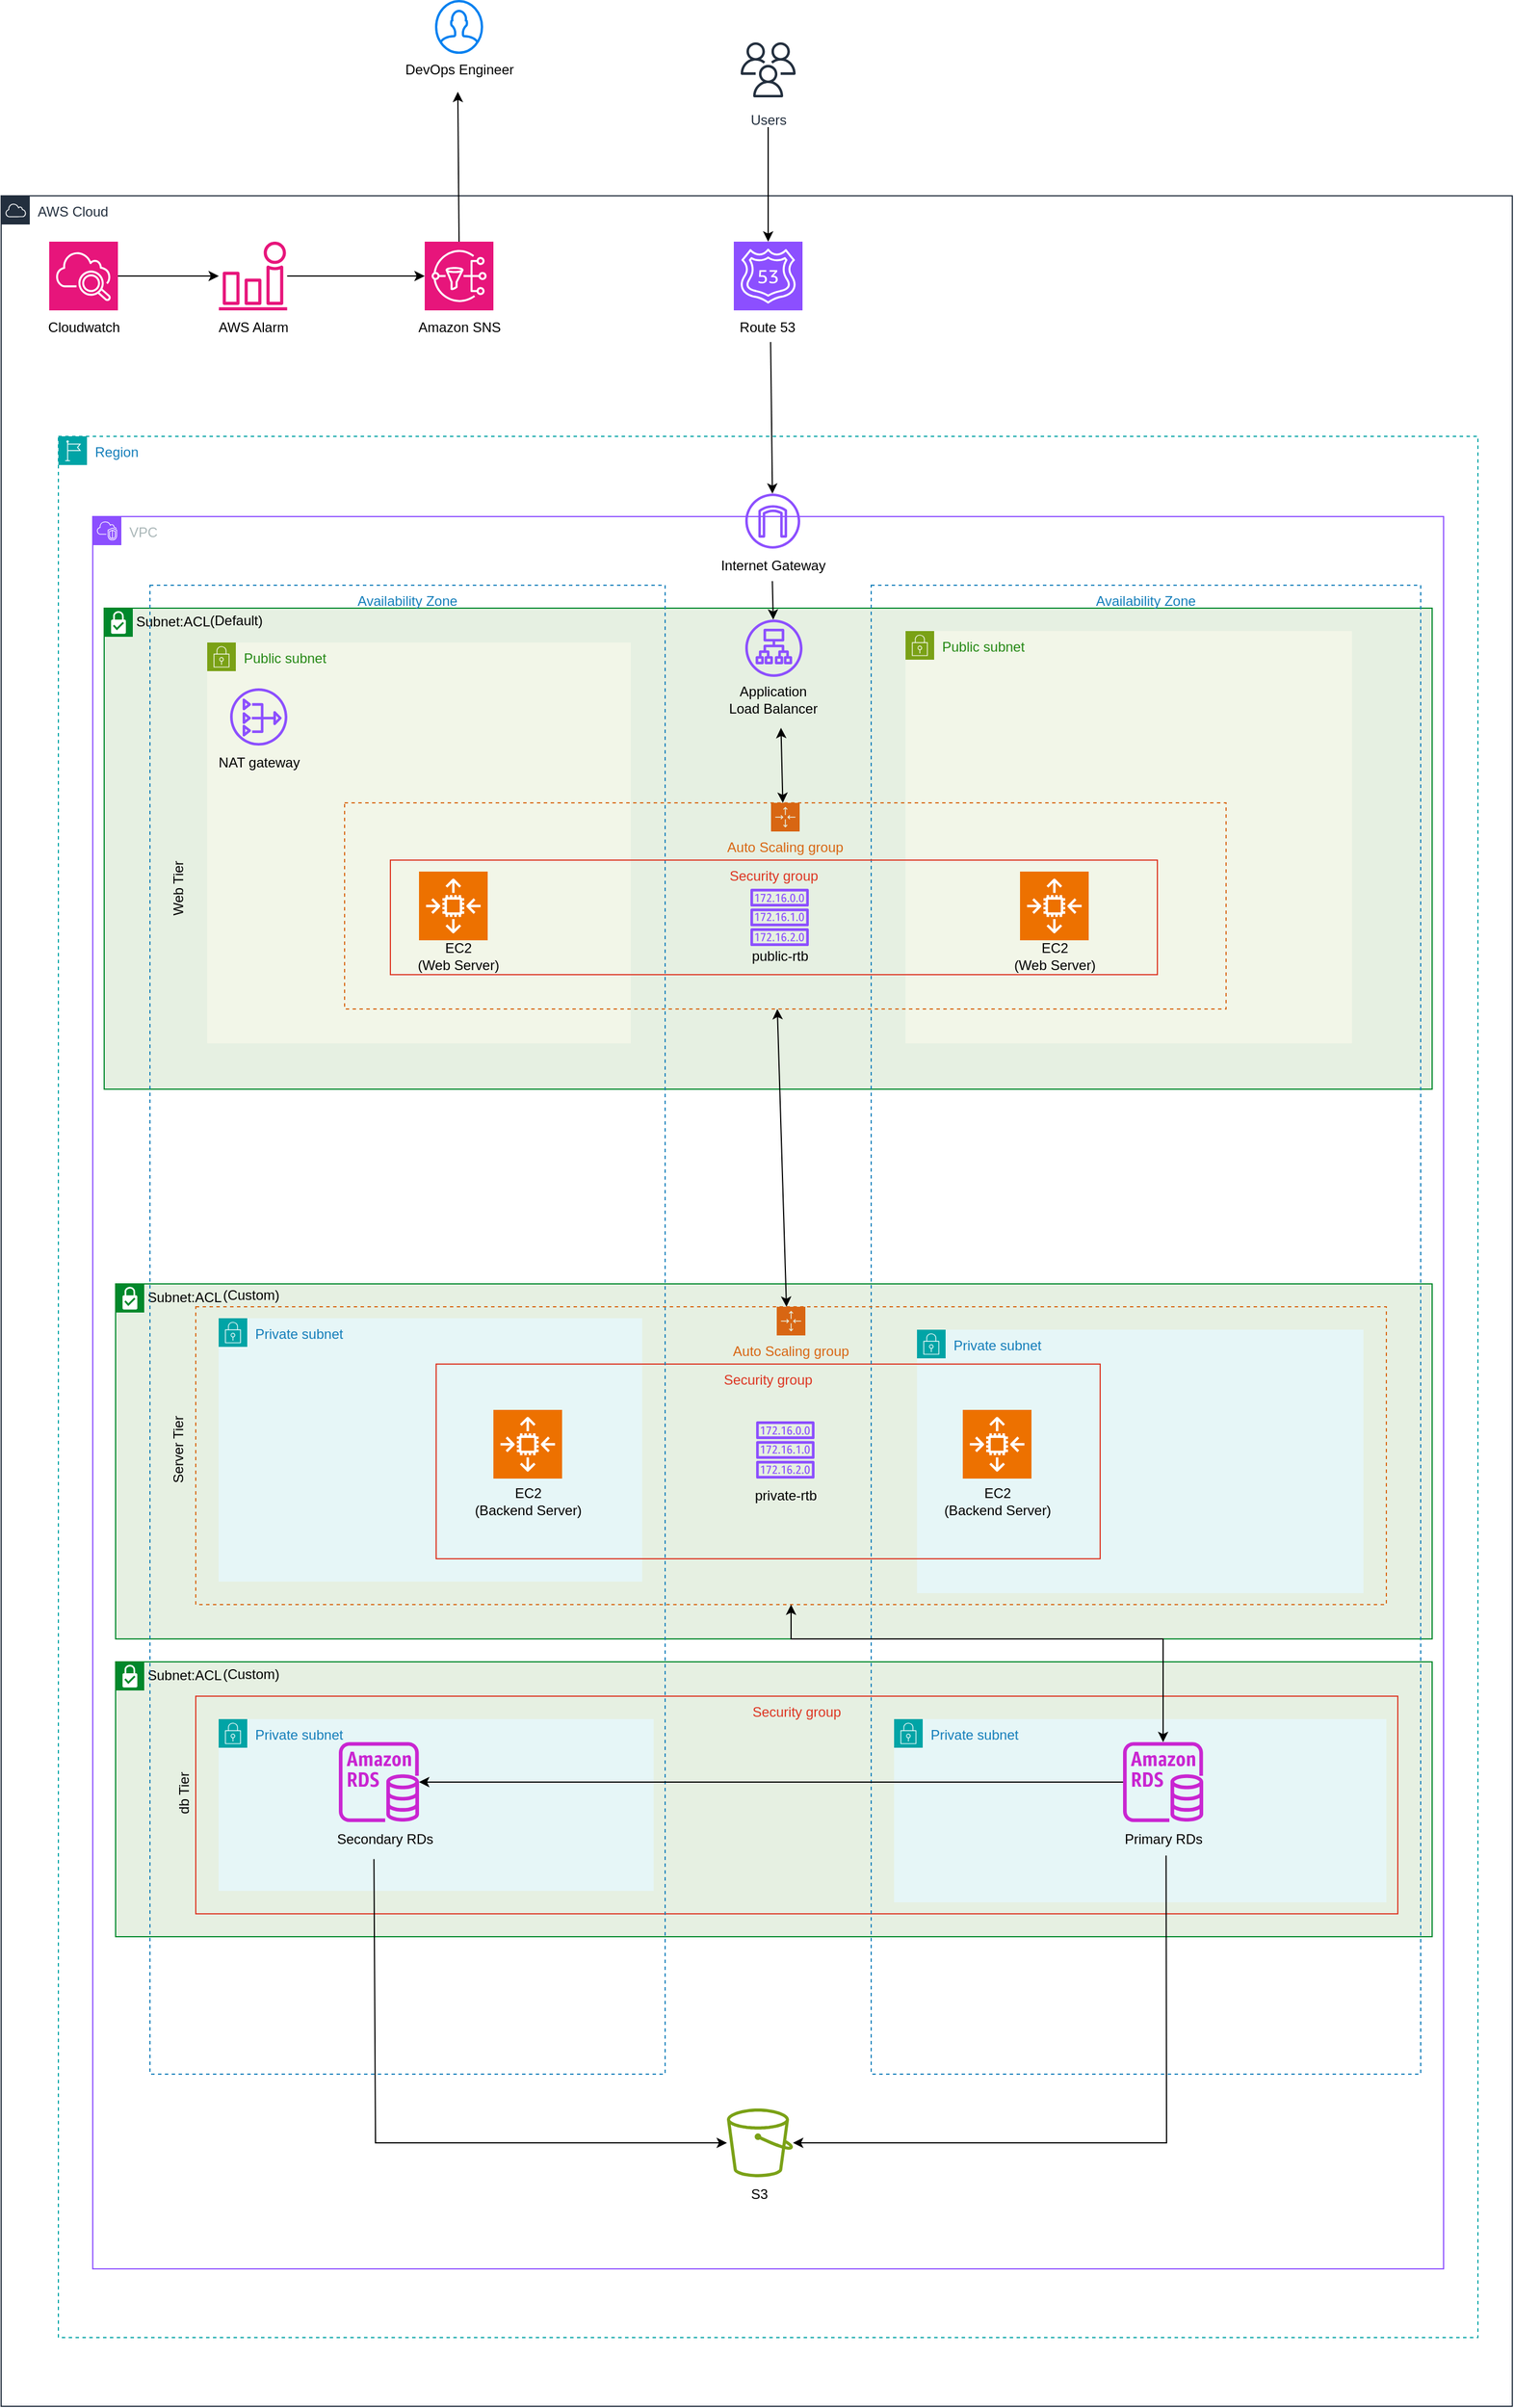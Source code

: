 <mxfile version="24.7.17">
  <diagram name="Page-1" id="mVVzXniBTKV5QnPk6kZt">
    <mxGraphModel dx="2803" dy="2216" grid="1" gridSize="10" guides="1" tooltips="1" connect="1" arrows="1" fold="1" page="1" pageScale="1" pageWidth="827" pageHeight="1169" math="0" shadow="0">
      <root>
        <mxCell id="0" />
        <mxCell id="1" parent="0" />
        <mxCell id="u4BTXWp-doP34MKYQdEU-11" value="Subnet:ACL" style="shape=mxgraph.ibm.box;prType=subnet;fontStyle=0;verticalAlign=top;align=left;spacingLeft=32;spacingTop=4;fillColor=#E6F0E2;rounded=0;whiteSpace=wrap;html=1;strokeColor=#00882B;strokeWidth=1;dashed=0;container=1;spacing=-4;collapsible=0;expand=0;recursiveResize=0;" vertex="1" parent="1">
          <mxGeometry x="70" y="1200" width="1150" height="240" as="geometry" />
        </mxCell>
        <mxCell id="u4BTXWp-doP34MKYQdEU-9" value="Subnet:ACL" style="shape=mxgraph.ibm.box;prType=subnet;fontStyle=0;verticalAlign=top;align=left;spacingLeft=32;spacingTop=4;fillColor=#E6F0E2;rounded=0;whiteSpace=wrap;html=1;strokeColor=#00882B;strokeWidth=1;dashed=0;container=1;spacing=-4;collapsible=0;expand=0;recursiveResize=0;" vertex="1" parent="1">
          <mxGeometry x="70" y="870" width="1150" height="310" as="geometry" />
        </mxCell>
        <mxCell id="u4BTXWp-doP34MKYQdEU-7" value="Subnet:ACL" style="shape=mxgraph.ibm.box;prType=subnet;fontStyle=0;verticalAlign=top;align=left;spacingLeft=32;spacingTop=4;fillColor=#E6F0E2;rounded=0;whiteSpace=wrap;html=1;strokeColor=#00882B;strokeWidth=1;dashed=0;container=1;spacing=-4;collapsible=0;expand=0;recursiveResize=0;" vertex="1" parent="1">
          <mxGeometry x="60" y="280" width="1160" height="420" as="geometry" />
        </mxCell>
        <mxCell id="qg8MmeF7wyBkdZ5XozIb-90" value="Private subnet" style="points=[[0,0],[0.25,0],[0.5,0],[0.75,0],[1,0],[1,0.25],[1,0.5],[1,0.75],[1,1],[0.75,1],[0.5,1],[0.25,1],[0,1],[0,0.75],[0,0.5],[0,0.25]];outlineConnect=0;gradientColor=none;html=1;whiteSpace=wrap;fontSize=12;fontStyle=0;container=1;pointerEvents=0;collapsible=0;recursiveResize=0;shape=mxgraph.aws4.group;grIcon=mxgraph.aws4.group_security_group;grStroke=0;strokeColor=#00A4A6;fillColor=#E6F6F7;verticalAlign=top;align=left;spacingLeft=30;fontColor=#147EBA;dashed=0;" parent="1" vertex="1">
          <mxGeometry x="750" y="1250" width="430" height="160" as="geometry" />
        </mxCell>
        <mxCell id="qg8MmeF7wyBkdZ5XozIb-89" value="Private subnet" style="points=[[0,0],[0.25,0],[0.5,0],[0.75,0],[1,0],[1,0.25],[1,0.5],[1,0.75],[1,1],[0.75,1],[0.5,1],[0.25,1],[0,1],[0,0.75],[0,0.5],[0,0.25]];outlineConnect=0;gradientColor=none;html=1;whiteSpace=wrap;fontSize=12;fontStyle=0;container=1;pointerEvents=0;collapsible=0;recursiveResize=0;shape=mxgraph.aws4.group;grIcon=mxgraph.aws4.group_security_group;grStroke=0;strokeColor=#00A4A6;fillColor=#E6F6F7;verticalAlign=top;align=left;spacingLeft=30;fontColor=#147EBA;dashed=0;" parent="1" vertex="1">
          <mxGeometry x="160" y="1250" width="380" height="150" as="geometry" />
        </mxCell>
        <mxCell id="qg8MmeF7wyBkdZ5XozIb-76" value="Security group" style="fillColor=none;strokeColor=#DD3522;verticalAlign=top;fontStyle=0;fontColor=#DD3522;whiteSpace=wrap;html=1;" parent="1" vertex="1">
          <mxGeometry x="140" y="1230" width="1050" height="190" as="geometry" />
        </mxCell>
        <mxCell id="qg8MmeF7wyBkdZ5XozIb-82" value="Private subnet" style="points=[[0,0],[0.25,0],[0.5,0],[0.75,0],[1,0],[1,0.25],[1,0.5],[1,0.75],[1,1],[0.75,1],[0.5,1],[0.25,1],[0,1],[0,0.75],[0,0.5],[0,0.25]];outlineConnect=0;gradientColor=none;html=1;whiteSpace=wrap;fontSize=12;fontStyle=0;container=1;pointerEvents=0;collapsible=0;recursiveResize=0;shape=mxgraph.aws4.group;grIcon=mxgraph.aws4.group_security_group;grStroke=0;strokeColor=#00A4A6;fillColor=#E6F6F7;verticalAlign=top;align=left;spacingLeft=30;fontColor=#147EBA;dashed=0;" parent="1" vertex="1">
          <mxGeometry x="770" y="910" width="390" height="230" as="geometry" />
        </mxCell>
        <mxCell id="qg8MmeF7wyBkdZ5XozIb-81" value="Private subnet" style="points=[[0,0],[0.25,0],[0.5,0],[0.75,0],[1,0],[1,0.25],[1,0.5],[1,0.75],[1,1],[0.75,1],[0.5,1],[0.25,1],[0,1],[0,0.75],[0,0.5],[0,0.25]];outlineConnect=0;gradientColor=none;html=1;whiteSpace=wrap;fontSize=12;fontStyle=0;container=1;pointerEvents=0;collapsible=0;recursiveResize=0;shape=mxgraph.aws4.group;grIcon=mxgraph.aws4.group_security_group;grStroke=0;strokeColor=#00A4A6;fillColor=#E6F6F7;verticalAlign=top;align=left;spacingLeft=30;fontColor=#147EBA;dashed=0;" parent="1" vertex="1">
          <mxGeometry x="160" y="900" width="370" height="230" as="geometry" />
        </mxCell>
        <mxCell id="qg8MmeF7wyBkdZ5XozIb-55" value="Security group" style="fillColor=none;strokeColor=#DD3522;verticalAlign=top;fontStyle=0;fontColor=#DD3522;whiteSpace=wrap;html=1;" parent="1" vertex="1">
          <mxGeometry x="350" y="940" width="580" height="170" as="geometry" />
        </mxCell>
        <mxCell id="qg8MmeF7wyBkdZ5XozIb-49" value="Public subnet" style="points=[[0,0],[0.25,0],[0.5,0],[0.75,0],[1,0],[1,0.25],[1,0.5],[1,0.75],[1,1],[0.75,1],[0.5,1],[0.25,1],[0,1],[0,0.75],[0,0.5],[0,0.25]];outlineConnect=0;gradientColor=none;html=1;whiteSpace=wrap;fontSize=12;fontStyle=0;container=1;pointerEvents=0;collapsible=0;recursiveResize=0;shape=mxgraph.aws4.group;grIcon=mxgraph.aws4.group_security_group;grStroke=0;strokeColor=#7AA116;fillColor=#F2F6E8;verticalAlign=top;align=left;spacingLeft=30;fontColor=#248814;dashed=0;" parent="1" vertex="1">
          <mxGeometry x="760" y="300" width="390" height="360" as="geometry" />
        </mxCell>
        <mxCell id="qg8MmeF7wyBkdZ5XozIb-48" value="Public subnet" style="points=[[0,0],[0.25,0],[0.5,0],[0.75,0],[1,0],[1,0.25],[1,0.5],[1,0.75],[1,1],[0.75,1],[0.5,1],[0.25,1],[0,1],[0,0.75],[0,0.5],[0,0.25]];outlineConnect=0;gradientColor=none;html=1;whiteSpace=wrap;fontSize=12;fontStyle=0;container=1;pointerEvents=0;collapsible=0;recursiveResize=0;shape=mxgraph.aws4.group;grIcon=mxgraph.aws4.group_security_group;grStroke=0;strokeColor=#7AA116;fillColor=#F2F6E8;verticalAlign=top;align=left;spacingLeft=30;fontColor=#248814;dashed=0;" parent="1" vertex="1">
          <mxGeometry x="150" y="310" width="370" height="350" as="geometry" />
        </mxCell>
        <mxCell id="qg8MmeF7wyBkdZ5XozIb-1" value="Region" style="points=[[0,0],[0.25,0],[0.5,0],[0.75,0],[1,0],[1,0.25],[1,0.5],[1,0.75],[1,1],[0.75,1],[0.5,1],[0.25,1],[0,1],[0,0.75],[0,0.5],[0,0.25]];outlineConnect=0;gradientColor=none;html=1;whiteSpace=wrap;fontSize=12;fontStyle=0;container=1;pointerEvents=0;collapsible=0;recursiveResize=0;shape=mxgraph.aws4.group;grIcon=mxgraph.aws4.group_region;strokeColor=#00A4A6;fillColor=none;verticalAlign=top;align=left;spacingLeft=30;fontColor=#147EBA;dashed=1;" parent="1" vertex="1">
          <mxGeometry x="20" y="130" width="1240" height="1660" as="geometry" />
        </mxCell>
        <mxCell id="qg8MmeF7wyBkdZ5XozIb-6" value="Users" style="sketch=0;outlineConnect=0;fontColor=#232F3E;gradientColor=none;strokeColor=#232F3E;fillColor=#ffffff;dashed=0;verticalLabelPosition=bottom;verticalAlign=top;align=center;html=1;fontSize=12;fontStyle=0;aspect=fixed;shape=mxgraph.aws4.resourceIcon;resIcon=mxgraph.aws4.users;" parent="1" vertex="1">
          <mxGeometry x="610" y="-220" width="60" height="60" as="geometry" />
        </mxCell>
        <mxCell id="qg8MmeF7wyBkdZ5XozIb-12" value="VPC" style="points=[[0,0],[0.25,0],[0.5,0],[0.75,0],[1,0],[1,0.25],[1,0.5],[1,0.75],[1,1],[0.75,1],[0.5,1],[0.25,1],[0,1],[0,0.75],[0,0.5],[0,0.25]];outlineConnect=0;gradientColor=none;html=1;whiteSpace=wrap;fontSize=12;fontStyle=0;container=1;pointerEvents=0;collapsible=0;recursiveResize=0;shape=mxgraph.aws4.group;grIcon=mxgraph.aws4.group_vpc2;strokeColor=#8C4FFF;fillColor=none;verticalAlign=top;align=left;spacingLeft=30;fontColor=#AAB7B8;dashed=0;" parent="1" vertex="1">
          <mxGeometry x="50" y="200" width="1180" height="1530" as="geometry" />
        </mxCell>
        <mxCell id="qg8MmeF7wyBkdZ5XozIb-3" value="Availability Zone" style="fillColor=none;strokeColor=#147EBA;dashed=1;verticalAlign=top;fontStyle=0;fontColor=#147EBA;whiteSpace=wrap;html=1;" parent="qg8MmeF7wyBkdZ5XozIb-12" vertex="1">
          <mxGeometry x="680" y="60" width="480" height="1300" as="geometry" />
        </mxCell>
        <object label="Availability Zone" id="qg8MmeF7wyBkdZ5XozIb-4">
          <mxCell style="fillColor=none;strokeColor=#147EBA;dashed=1;verticalAlign=top;fontStyle=0;fontColor=#147EBA;whiteSpace=wrap;html=1;" parent="qg8MmeF7wyBkdZ5XozIb-12" vertex="1">
            <mxGeometry x="50" y="60" width="450" height="1300" as="geometry" />
          </mxCell>
        </object>
        <mxCell id="qg8MmeF7wyBkdZ5XozIb-36" value="" style="sketch=0;points=[[0,0,0],[0.25,0,0],[0.5,0,0],[0.75,0,0],[1,0,0],[0,1,0],[0.25,1,0],[0.5,1,0],[0.75,1,0],[1,1,0],[0,0.25,0],[0,0.5,0],[0,0.75,0],[1,0.25,0],[1,0.5,0],[1,0.75,0]];outlineConnect=0;fontColor=#232F3E;fillColor=#ED7100;strokeColor=#ffffff;dashed=0;verticalLabelPosition=bottom;verticalAlign=top;align=center;html=1;fontSize=12;fontStyle=0;aspect=fixed;shape=mxgraph.aws4.resourceIcon;resIcon=mxgraph.aws4.auto_scaling2;" parent="qg8MmeF7wyBkdZ5XozIb-12" vertex="1">
          <mxGeometry x="285" y="310" width="60" height="60" as="geometry" />
        </mxCell>
        <mxCell id="qg8MmeF7wyBkdZ5XozIb-56" value="" style="sketch=0;outlineConnect=0;fontColor=#232F3E;gradientColor=none;fillColor=#C925D1;strokeColor=none;dashed=0;verticalLabelPosition=bottom;verticalAlign=top;align=center;html=1;fontSize=12;fontStyle=0;aspect=fixed;pointerEvents=1;shape=mxgraph.aws4.rds_instance;" parent="qg8MmeF7wyBkdZ5XozIb-12" vertex="1">
          <mxGeometry x="215" y="1070" width="70" height="70" as="geometry" />
        </mxCell>
        <mxCell id="qg8MmeF7wyBkdZ5XozIb-58" value="" style="sketch=0;outlineConnect=0;fontColor=#232F3E;gradientColor=none;fillColor=#8C4FFF;strokeColor=none;dashed=0;verticalLabelPosition=bottom;verticalAlign=top;align=center;html=1;fontSize=12;fontStyle=0;aspect=fixed;pointerEvents=1;shape=mxgraph.aws4.nat_gateway;" parent="qg8MmeF7wyBkdZ5XozIb-12" vertex="1">
          <mxGeometry x="120" y="150" width="50" height="50" as="geometry" />
        </mxCell>
        <mxCell id="qg8MmeF7wyBkdZ5XozIb-52" value="EC2&lt;div&gt;(Backend Server)&lt;/div&gt;" style="text;html=1;align=center;verticalAlign=middle;resizable=0;points=[];autosize=1;strokeColor=none;fillColor=none;" parent="qg8MmeF7wyBkdZ5XozIb-12" vertex="1">
          <mxGeometry x="320" y="840" width="120" height="40" as="geometry" />
        </mxCell>
        <mxCell id="qg8MmeF7wyBkdZ5XozIb-51" value="EC2&lt;div&gt;(Backend Server)&lt;/div&gt;" style="text;html=1;align=center;verticalAlign=middle;resizable=0;points=[];autosize=1;strokeColor=none;fillColor=none;" parent="qg8MmeF7wyBkdZ5XozIb-12" vertex="1">
          <mxGeometry x="730" y="840" width="120" height="40" as="geometry" />
        </mxCell>
        <mxCell id="qg8MmeF7wyBkdZ5XozIb-77" value="db Tier" style="text;html=1;align=center;verticalAlign=middle;resizable=0;points=[];autosize=1;strokeColor=none;fillColor=none;rotation=-90;" parent="qg8MmeF7wyBkdZ5XozIb-12" vertex="1">
          <mxGeometry x="50" y="1100" width="60" height="30" as="geometry" />
        </mxCell>
        <mxCell id="qg8MmeF7wyBkdZ5XozIb-37" value="" style="sketch=0;points=[[0,0,0],[0.25,0,0],[0.5,0,0],[0.75,0,0],[1,0,0],[0,1,0],[0.25,1,0],[0.5,1,0],[0.75,1,0],[1,1,0],[0,0.25,0],[0,0.5,0],[0,0.75,0],[1,0.25,0],[1,0.5,0],[1,0.75,0]];outlineConnect=0;fontColor=#232F3E;fillColor=#ED7100;strokeColor=#ffffff;dashed=0;verticalLabelPosition=bottom;verticalAlign=top;align=center;html=1;fontSize=12;fontStyle=0;aspect=fixed;shape=mxgraph.aws4.resourceIcon;resIcon=mxgraph.aws4.auto_scaling2;" parent="qg8MmeF7wyBkdZ5XozIb-12" vertex="1">
          <mxGeometry x="810" y="310" width="60" height="60" as="geometry" />
        </mxCell>
        <mxCell id="qg8MmeF7wyBkdZ5XozIb-50" value="" style="sketch=0;points=[[0,0,0],[0.25,0,0],[0.5,0,0],[0.75,0,0],[1,0,0],[0,1,0],[0.25,1,0],[0.5,1,0],[0.75,1,0],[1,1,0],[0,0.25,0],[0,0.5,0],[0,0.75,0],[1,0.25,0],[1,0.5,0],[1,0.75,0]];outlineConnect=0;fontColor=#232F3E;fillColor=#ED7100;strokeColor=#ffffff;dashed=0;verticalLabelPosition=bottom;verticalAlign=top;align=center;html=1;fontSize=12;fontStyle=0;aspect=fixed;shape=mxgraph.aws4.resourceIcon;resIcon=mxgraph.aws4.auto_scaling2;" parent="qg8MmeF7wyBkdZ5XozIb-12" vertex="1">
          <mxGeometry x="760" y="780" width="60" height="60" as="geometry" />
        </mxCell>
        <mxCell id="u4BTXWp-doP34MKYQdEU-8" value="(Default)" style="text;html=1;align=center;verticalAlign=middle;resizable=0;points=[];autosize=1;strokeColor=none;fillColor=none;" vertex="1" parent="qg8MmeF7wyBkdZ5XozIb-12">
          <mxGeometry x="90" y="76" width="70" height="30" as="geometry" />
        </mxCell>
        <mxCell id="u4BTXWp-doP34MKYQdEU-12" value="(Custom)" style="text;html=1;align=center;verticalAlign=middle;resizable=0;points=[];autosize=1;strokeColor=none;fillColor=none;" vertex="1" parent="qg8MmeF7wyBkdZ5XozIb-12">
          <mxGeometry x="103" y="996" width="70" height="30" as="geometry" />
        </mxCell>
        <mxCell id="qg8MmeF7wyBkdZ5XozIb-28" value="AWS Cloud" style="points=[[0,0],[0.25,0],[0.5,0],[0.75,0],[1,0],[1,0.25],[1,0.5],[1,0.75],[1,1],[0.75,1],[0.5,1],[0.25,1],[0,1],[0,0.75],[0,0.5],[0,0.25]];outlineConnect=0;gradientColor=none;html=1;whiteSpace=wrap;fontSize=12;fontStyle=0;container=1;pointerEvents=0;collapsible=0;recursiveResize=0;shape=mxgraph.aws4.group;grIcon=mxgraph.aws4.group_aws_cloud;strokeColor=#232F3E;fillColor=none;verticalAlign=top;align=left;spacingLeft=30;fontColor=#232F3E;dashed=0;" parent="1" vertex="1">
          <mxGeometry x="-30" y="-80" width="1320" height="1930" as="geometry" />
        </mxCell>
        <mxCell id="qg8MmeF7wyBkdZ5XozIb-29" value="" style="sketch=0;points=[[0,0,0],[0.25,0,0],[0.5,0,0],[0.75,0,0],[1,0,0],[0,1,0],[0.25,1,0],[0.5,1,0],[0.75,1,0],[1,1,0],[0,0.25,0],[0,0.5,0],[0,0.75,0],[1,0.25,0],[1,0.5,0],[1,0.75,0]];outlineConnect=0;fontColor=#232F3E;fillColor=#8C4FFF;strokeColor=#ffffff;dashed=0;verticalLabelPosition=bottom;verticalAlign=top;align=center;html=1;fontSize=12;fontStyle=0;aspect=fixed;shape=mxgraph.aws4.resourceIcon;resIcon=mxgraph.aws4.route_53;" parent="qg8MmeF7wyBkdZ5XozIb-28" vertex="1">
          <mxGeometry x="640" y="40" width="60" height="60" as="geometry" />
        </mxCell>
        <mxCell id="qg8MmeF7wyBkdZ5XozIb-23" value="" style="sketch=0;outlineConnect=0;fontColor=#232F3E;gradientColor=none;fillColor=#8C4FFF;strokeColor=none;dashed=0;verticalLabelPosition=bottom;verticalAlign=top;align=center;html=1;fontSize=12;fontStyle=0;aspect=fixed;pointerEvents=1;shape=mxgraph.aws4.internet_gateway;" parent="qg8MmeF7wyBkdZ5XozIb-28" vertex="1">
          <mxGeometry x="650" y="260" width="48" height="48" as="geometry" />
        </mxCell>
        <mxCell id="qg8MmeF7wyBkdZ5XozIb-31" value="" style="endArrow=classic;html=1;rounded=0;exitX=0.545;exitY=0.921;exitDx=0;exitDy=0;exitPerimeter=0;" parent="qg8MmeF7wyBkdZ5XozIb-28" source="qg8MmeF7wyBkdZ5XozIb-32" target="qg8MmeF7wyBkdZ5XozIb-23" edge="1">
          <mxGeometry width="50" height="50" relative="1" as="geometry">
            <mxPoint x="600" y="130" as="sourcePoint" />
            <mxPoint x="570" y="410" as="targetPoint" />
          </mxGeometry>
        </mxCell>
        <mxCell id="qg8MmeF7wyBkdZ5XozIb-32" value="Route 53" style="text;html=1;align=center;verticalAlign=middle;resizable=0;points=[];autosize=1;strokeColor=none;fillColor=none;" parent="qg8MmeF7wyBkdZ5XozIb-28" vertex="1">
          <mxGeometry x="634" y="100" width="70" height="30" as="geometry" />
        </mxCell>
        <mxCell id="qg8MmeF7wyBkdZ5XozIb-33" value="Internet Gateway" style="text;html=1;align=center;verticalAlign=middle;resizable=0;points=[];autosize=1;strokeColor=none;fillColor=none;" parent="qg8MmeF7wyBkdZ5XozIb-28" vertex="1">
          <mxGeometry x="619" y="308" width="110" height="30" as="geometry" />
        </mxCell>
        <mxCell id="qg8MmeF7wyBkdZ5XozIb-41" value="" style="sketch=0;outlineConnect=0;fontColor=#232F3E;gradientColor=none;fillColor=#8C4FFF;strokeColor=none;dashed=0;verticalLabelPosition=bottom;verticalAlign=top;align=center;html=1;fontSize=12;fontStyle=0;aspect=fixed;pointerEvents=1;shape=mxgraph.aws4.application_load_balancer;" parent="qg8MmeF7wyBkdZ5XozIb-28" vertex="1">
          <mxGeometry x="650" y="370" width="50" height="50" as="geometry" />
        </mxCell>
        <mxCell id="qg8MmeF7wyBkdZ5XozIb-42" value="Application&lt;div&gt;Load Balancer&lt;/div&gt;" style="text;html=1;align=center;verticalAlign=middle;resizable=0;points=[];autosize=1;strokeColor=none;fillColor=none;" parent="qg8MmeF7wyBkdZ5XozIb-28" vertex="1">
          <mxGeometry x="624" y="420" width="100" height="40" as="geometry" />
        </mxCell>
        <mxCell id="qg8MmeF7wyBkdZ5XozIb-43" value="" style="endArrow=classic;html=1;rounded=0;exitX=0.497;exitY=0.946;exitDx=0;exitDy=0;exitPerimeter=0;" parent="qg8MmeF7wyBkdZ5XozIb-28" source="qg8MmeF7wyBkdZ5XozIb-33" target="qg8MmeF7wyBkdZ5XozIb-41" edge="1">
          <mxGeometry width="50" height="50" relative="1" as="geometry">
            <mxPoint x="560" y="660" as="sourcePoint" />
            <mxPoint x="610" y="610" as="targetPoint" />
          </mxGeometry>
        </mxCell>
        <mxCell id="qg8MmeF7wyBkdZ5XozIb-47" value="Server Tier" style="text;html=1;align=center;verticalAlign=middle;resizable=0;points=[];autosize=1;strokeColor=none;fillColor=none;rotation=-90;" parent="qg8MmeF7wyBkdZ5XozIb-28" vertex="1">
          <mxGeometry x="115" y="1080" width="80" height="30" as="geometry" />
        </mxCell>
        <mxCell id="qg8MmeF7wyBkdZ5XozIb-39" value="Web Tier" style="text;html=1;align=center;verticalAlign=middle;resizable=0;points=[];autosize=1;strokeColor=none;fillColor=none;flipV=0;flipH=1;rotation=-90;" parent="qg8MmeF7wyBkdZ5XozIb-28" vertex="1">
          <mxGeometry x="120" y="590" width="70" height="30" as="geometry" />
        </mxCell>
        <mxCell id="qg8MmeF7wyBkdZ5XozIb-59" value="NAT gateway" style="text;html=1;align=center;verticalAlign=middle;resizable=0;points=[];autosize=1;strokeColor=none;fillColor=none;" parent="qg8MmeF7wyBkdZ5XozIb-28" vertex="1">
          <mxGeometry x="180" y="480" width="90" height="30" as="geometry" />
        </mxCell>
        <mxCell id="qg8MmeF7wyBkdZ5XozIb-60" value="" style="sketch=0;points=[[0,0,0],[0.25,0,0],[0.5,0,0],[0.75,0,0],[1,0,0],[0,1,0],[0.25,1,0],[0.5,1,0],[0.75,1,0],[1,1,0],[0,0.25,0],[0,0.5,0],[0,0.75,0],[1,0.25,0],[1,0.5,0],[1,0.75,0]];points=[[0,0,0],[0.25,0,0],[0.5,0,0],[0.75,0,0],[1,0,0],[0,1,0],[0.25,1,0],[0.5,1,0],[0.75,1,0],[1,1,0],[0,0.25,0],[0,0.5,0],[0,0.75,0],[1,0.25,0],[1,0.5,0],[1,0.75,0]];outlineConnect=0;fontColor=#232F3E;fillColor=#E7157B;strokeColor=#ffffff;dashed=0;verticalLabelPosition=bottom;verticalAlign=top;align=center;html=1;fontSize=12;fontStyle=0;aspect=fixed;shape=mxgraph.aws4.resourceIcon;resIcon=mxgraph.aws4.cloudwatch_2;" parent="qg8MmeF7wyBkdZ5XozIb-28" vertex="1">
          <mxGeometry x="42" y="40" width="60" height="60" as="geometry" />
        </mxCell>
        <mxCell id="qg8MmeF7wyBkdZ5XozIb-61" value="Cloudwatch" style="text;html=1;align=center;verticalAlign=middle;resizable=0;points=[];autosize=1;strokeColor=none;fillColor=none;" parent="qg8MmeF7wyBkdZ5XozIb-28" vertex="1">
          <mxGeometry x="27" y="100" width="90" height="30" as="geometry" />
        </mxCell>
        <mxCell id="qg8MmeF7wyBkdZ5XozIb-62" value="" style="sketch=0;outlineConnect=0;fontColor=#232F3E;gradientColor=none;fillColor=#7AA116;strokeColor=none;dashed=0;verticalLabelPosition=bottom;verticalAlign=top;align=center;html=1;fontSize=12;fontStyle=0;aspect=fixed;pointerEvents=1;shape=mxgraph.aws4.bucket;" parent="qg8MmeF7wyBkdZ5XozIb-28" vertex="1">
          <mxGeometry x="634" y="1670" width="57.69" height="60" as="geometry" />
        </mxCell>
        <mxCell id="qg8MmeF7wyBkdZ5XozIb-63" value="S3" style="text;html=1;align=center;verticalAlign=middle;resizable=0;points=[];autosize=1;strokeColor=none;fillColor=none;" parent="qg8MmeF7wyBkdZ5XozIb-28" vertex="1">
          <mxGeometry x="641.69" y="1730" width="40" height="30" as="geometry" />
        </mxCell>
        <mxCell id="qg8MmeF7wyBkdZ5XozIb-64" value="Secondary RDs" style="text;html=1;align=center;verticalAlign=middle;resizable=0;points=[];autosize=1;strokeColor=none;fillColor=none;" parent="qg8MmeF7wyBkdZ5XozIb-28" vertex="1">
          <mxGeometry x="280" y="1420" width="110" height="30" as="geometry" />
        </mxCell>
        <mxCell id="qg8MmeF7wyBkdZ5XozIb-65" value="Primary RDs" style="text;html=1;align=center;verticalAlign=middle;resizable=0;points=[];autosize=1;strokeColor=none;fillColor=none;" parent="qg8MmeF7wyBkdZ5XozIb-28" vertex="1">
          <mxGeometry x="970" y="1420" width="90" height="30" as="geometry" />
        </mxCell>
        <mxCell id="qg8MmeF7wyBkdZ5XozIb-57" value="" style="sketch=0;outlineConnect=0;fontColor=#232F3E;gradientColor=none;fillColor=#C925D1;strokeColor=none;dashed=0;verticalLabelPosition=bottom;verticalAlign=top;align=center;html=1;fontSize=12;fontStyle=0;aspect=fixed;pointerEvents=1;shape=mxgraph.aws4.rds_instance;" parent="qg8MmeF7wyBkdZ5XozIb-28" vertex="1">
          <mxGeometry x="980" y="1350" width="70" height="70" as="geometry" />
        </mxCell>
        <mxCell id="qg8MmeF7wyBkdZ5XozIb-91" value="" style="endArrow=classic;html=1;rounded=0;exitX=0.415;exitY=1.074;exitDx=0;exitDy=0;exitPerimeter=0;" parent="qg8MmeF7wyBkdZ5XozIb-28" source="qg8MmeF7wyBkdZ5XozIb-64" target="qg8MmeF7wyBkdZ5XozIb-62" edge="1">
          <mxGeometry width="50" height="50" relative="1" as="geometry">
            <mxPoint x="720" y="1540" as="sourcePoint" />
            <mxPoint x="770" y="1490" as="targetPoint" />
            <Array as="points">
              <mxPoint x="327" y="1700" />
            </Array>
          </mxGeometry>
        </mxCell>
        <mxCell id="qg8MmeF7wyBkdZ5XozIb-92" value="" style="endArrow=classic;html=1;rounded=0;exitX=0.529;exitY=0.972;exitDx=0;exitDy=0;exitPerimeter=0;" parent="qg8MmeF7wyBkdZ5XozIb-28" source="qg8MmeF7wyBkdZ5XozIb-65" target="qg8MmeF7wyBkdZ5XozIb-62" edge="1">
          <mxGeometry width="50" height="50" relative="1" as="geometry">
            <mxPoint x="720" y="1540" as="sourcePoint" />
            <mxPoint x="770" y="1490" as="targetPoint" />
            <Array as="points">
              <mxPoint x="1018" y="1700" />
            </Array>
          </mxGeometry>
        </mxCell>
        <mxCell id="qg8MmeF7wyBkdZ5XozIb-93" value="" style="sketch=0;points=[[0,0,0],[0.25,0,0],[0.5,0,0],[0.75,0,0],[1,0,0],[0,1,0],[0.25,1,0],[0.5,1,0],[0.75,1,0],[1,1,0],[0,0.25,0],[0,0.5,0],[0,0.75,0],[1,0.25,0],[1,0.5,0],[1,0.75,0]];outlineConnect=0;fontColor=#232F3E;fillColor=#E7157B;strokeColor=#ffffff;dashed=0;verticalLabelPosition=bottom;verticalAlign=top;align=center;html=1;fontSize=12;fontStyle=0;aspect=fixed;shape=mxgraph.aws4.resourceIcon;resIcon=mxgraph.aws4.sns;" parent="qg8MmeF7wyBkdZ5XozIb-28" vertex="1">
          <mxGeometry x="370" y="40" width="60" height="60" as="geometry" />
        </mxCell>
        <mxCell id="qg8MmeF7wyBkdZ5XozIb-94" value="Amazon SNS" style="text;html=1;align=center;verticalAlign=middle;resizable=0;points=[];autosize=1;strokeColor=none;fillColor=none;" parent="qg8MmeF7wyBkdZ5XozIb-28" vertex="1">
          <mxGeometry x="350" y="100" width="100" height="30" as="geometry" />
        </mxCell>
        <mxCell id="qg8MmeF7wyBkdZ5XozIb-95" value="" style="endArrow=classic;html=1;rounded=0;exitX=1;exitY=0.5;exitDx=0;exitDy=0;exitPerimeter=0;" parent="qg8MmeF7wyBkdZ5XozIb-28" source="qg8MmeF7wyBkdZ5XozIb-60" target="qg8MmeF7wyBkdZ5XozIb-99" edge="1">
          <mxGeometry width="50" height="50" relative="1" as="geometry">
            <mxPoint x="720" y="360" as="sourcePoint" />
            <mxPoint x="770" y="310" as="targetPoint" />
          </mxGeometry>
        </mxCell>
        <mxCell id="qg8MmeF7wyBkdZ5XozIb-99" value="" style="sketch=0;outlineConnect=0;fontColor=#232F3E;gradientColor=none;fillColor=#E7157B;strokeColor=none;dashed=0;verticalLabelPosition=bottom;verticalAlign=top;align=center;html=1;fontSize=12;fontStyle=0;aspect=fixed;pointerEvents=1;shape=mxgraph.aws4.alarm;" parent="qg8MmeF7wyBkdZ5XozIb-28" vertex="1">
          <mxGeometry x="190" y="40" width="60" height="60" as="geometry" />
        </mxCell>
        <mxCell id="qg8MmeF7wyBkdZ5XozIb-100" value="AWS Alarm" style="text;html=1;align=center;verticalAlign=middle;resizable=0;points=[];autosize=1;strokeColor=none;fillColor=none;" parent="qg8MmeF7wyBkdZ5XozIb-28" vertex="1">
          <mxGeometry x="175" y="100" width="90" height="30" as="geometry" />
        </mxCell>
        <mxCell id="qg8MmeF7wyBkdZ5XozIb-101" value="" style="endArrow=classic;html=1;rounded=0;entryX=0;entryY=0.5;entryDx=0;entryDy=0;entryPerimeter=0;" parent="qg8MmeF7wyBkdZ5XozIb-28" source="qg8MmeF7wyBkdZ5XozIb-99" target="qg8MmeF7wyBkdZ5XozIb-93" edge="1">
          <mxGeometry width="50" height="50" relative="1" as="geometry">
            <mxPoint x="700" y="330" as="sourcePoint" />
            <mxPoint x="750" y="280" as="targetPoint" />
          </mxGeometry>
        </mxCell>
        <mxCell id="u4BTXWp-doP34MKYQdEU-10" value="(Custom)" style="text;html=1;align=center;verticalAlign=middle;resizable=0;points=[];autosize=1;strokeColor=none;fillColor=none;" vertex="1" parent="qg8MmeF7wyBkdZ5XozIb-28">
          <mxGeometry x="183" y="945" width="70" height="30" as="geometry" />
        </mxCell>
        <mxCell id="qg8MmeF7wyBkdZ5XozIb-30" value="" style="endArrow=classic;html=1;rounded=0;entryX=0.5;entryY=0;entryDx=0;entryDy=0;entryPerimeter=0;" parent="1" target="qg8MmeF7wyBkdZ5XozIb-29" edge="1">
          <mxGeometry width="50" height="50" relative="1" as="geometry">
            <mxPoint x="640" y="-140" as="sourcePoint" />
            <mxPoint x="540" y="330" as="targetPoint" />
          </mxGeometry>
        </mxCell>
        <mxCell id="qg8MmeF7wyBkdZ5XozIb-35" value="Auto Scaling group" style="points=[[0,0],[0.25,0],[0.5,0],[0.75,0],[1,0],[1,0.25],[1,0.5],[1,0.75],[1,1],[0.75,1],[0.5,1],[0.25,1],[0,1],[0,0.75],[0,0.5],[0,0.25]];outlineConnect=0;gradientColor=none;html=1;whiteSpace=wrap;fontSize=12;fontStyle=0;container=1;pointerEvents=0;collapsible=0;recursiveResize=0;shape=mxgraph.aws4.groupCenter;grIcon=mxgraph.aws4.group_auto_scaling_group;grStroke=1;strokeColor=#D86613;fillColor=none;verticalAlign=top;align=center;fontColor=#D86613;dashed=1;spacingTop=25;" parent="1" vertex="1">
          <mxGeometry x="140" y="890" width="1040" height="260" as="geometry" />
        </mxCell>
        <mxCell id="qg8MmeF7wyBkdZ5XozIb-71" value="private-rtb" style="text;html=1;align=center;verticalAlign=middle;resizable=0;points=[];autosize=1;strokeColor=none;fillColor=none;" parent="qg8MmeF7wyBkdZ5XozIb-35" vertex="1">
          <mxGeometry x="475" y="150" width="80" height="30" as="geometry" />
        </mxCell>
        <mxCell id="qg8MmeF7wyBkdZ5XozIb-53" value="" style="sketch=0;points=[[0,0,0],[0.25,0,0],[0.5,0,0],[0.75,0,0],[1,0,0],[0,1,0],[0.25,1,0],[0.5,1,0],[0.75,1,0],[1,1,0],[0,0.25,0],[0,0.5,0],[0,0.75,0],[1,0.25,0],[1,0.5,0],[1,0.75,0]];outlineConnect=0;fontColor=#232F3E;fillColor=#ED7100;strokeColor=#ffffff;dashed=0;verticalLabelPosition=bottom;verticalAlign=top;align=center;html=1;fontSize=12;fontStyle=0;aspect=fixed;shape=mxgraph.aws4.resourceIcon;resIcon=mxgraph.aws4.auto_scaling2;" parent="qg8MmeF7wyBkdZ5XozIb-35" vertex="1">
          <mxGeometry x="260" y="90" width="60" height="60" as="geometry" />
        </mxCell>
        <mxCell id="qg8MmeF7wyBkdZ5XozIb-68" value="" style="sketch=0;outlineConnect=0;fontColor=#232F3E;gradientColor=none;fillColor=#8C4FFF;strokeColor=none;dashed=0;verticalLabelPosition=bottom;verticalAlign=top;align=center;html=1;fontSize=12;fontStyle=0;aspect=fixed;pointerEvents=1;shape=mxgraph.aws4.route_table;" parent="1" vertex="1">
          <mxGeometry x="624.34" y="525" width="51.32" height="50" as="geometry" />
        </mxCell>
        <mxCell id="qg8MmeF7wyBkdZ5XozIb-69" value="" style="sketch=0;outlineConnect=0;fontColor=#232F3E;gradientColor=none;fillColor=#8C4FFF;strokeColor=none;dashed=0;verticalLabelPosition=bottom;verticalAlign=top;align=center;html=1;fontSize=12;fontStyle=0;aspect=fixed;pointerEvents=1;shape=mxgraph.aws4.route_table;" parent="1" vertex="1">
          <mxGeometry x="629.34" y="990" width="51.32" height="50" as="geometry" />
        </mxCell>
        <mxCell id="qg8MmeF7wyBkdZ5XozIb-70" value="public-rtb" style="text;html=1;align=center;verticalAlign=middle;resizable=0;points=[];autosize=1;strokeColor=none;fillColor=none;" parent="1" vertex="1">
          <mxGeometry x="615" y="569" width="70" height="30" as="geometry" />
        </mxCell>
        <mxCell id="qg8MmeF7wyBkdZ5XozIb-72" value="" style="endArrow=classic;startArrow=classic;html=1;rounded=0;" parent="1" source="qg8MmeF7wyBkdZ5XozIb-35" edge="1">
          <mxGeometry width="50" height="50" relative="1" as="geometry">
            <mxPoint x="648.786" y="740.001" as="sourcePoint" />
            <mxPoint x="648" y="630" as="targetPoint" />
          </mxGeometry>
        </mxCell>
        <mxCell id="qg8MmeF7wyBkdZ5XozIb-74" value="" style="endArrow=classic;startArrow=classic;html=1;rounded=0;entryX=0.5;entryY=1;entryDx=0;entryDy=0;" parent="1" source="qg8MmeF7wyBkdZ5XozIb-57" target="qg8MmeF7wyBkdZ5XozIb-35" edge="1">
          <mxGeometry width="50" height="50" relative="1" as="geometry">
            <mxPoint x="530" y="1150" as="sourcePoint" />
            <mxPoint x="580" y="1100" as="targetPoint" />
            <Array as="points">
              <mxPoint x="985" y="1180" />
              <mxPoint x="660" y="1180" />
            </Array>
          </mxGeometry>
        </mxCell>
        <mxCell id="qg8MmeF7wyBkdZ5XozIb-34" value="Auto Scaling group" style="points=[[0,0],[0.25,0],[0.5,0],[0.75,0],[1,0],[1,0.25],[1,0.5],[1,0.75],[1,1],[0.75,1],[0.5,1],[0.25,1],[0,1],[0,0.75],[0,0.5],[0,0.25]];outlineConnect=0;gradientColor=none;html=1;whiteSpace=wrap;fontSize=12;fontStyle=0;container=1;pointerEvents=0;collapsible=0;recursiveResize=0;shape=mxgraph.aws4.groupCenter;grIcon=mxgraph.aws4.group_auto_scaling_group;grStroke=1;strokeColor=#D86613;fillColor=none;verticalAlign=top;align=center;fontColor=#D86613;dashed=1;spacingTop=25;" parent="1" vertex="1">
          <mxGeometry x="270" y="450" width="770" height="180" as="geometry" />
        </mxCell>
        <mxCell id="qg8MmeF7wyBkdZ5XozIb-38" value="EC2&lt;div&gt;(Web Server)&lt;/div&gt;" style="text;html=1;align=center;verticalAlign=middle;resizable=0;points=[];autosize=1;strokeColor=none;fillColor=none;" parent="qg8MmeF7wyBkdZ5XozIb-34" vertex="1">
          <mxGeometry x="54" y="114" width="90" height="40" as="geometry" />
        </mxCell>
        <mxCell id="qg8MmeF7wyBkdZ5XozIb-44" value="EC2&lt;div&gt;(Web Server)&lt;/div&gt;" style="text;html=1;align=center;verticalAlign=middle;resizable=0;points=[];autosize=1;strokeColor=none;fillColor=none;" parent="qg8MmeF7wyBkdZ5XozIb-34" vertex="1">
          <mxGeometry x="575" y="114" width="90" height="40" as="geometry" />
        </mxCell>
        <mxCell id="qg8MmeF7wyBkdZ5XozIb-88" value="" style="endArrow=classic;startArrow=classic;html=1;rounded=0;entryX=0.572;entryY=1.113;entryDx=0;entryDy=0;entryPerimeter=0;" parent="1" source="qg8MmeF7wyBkdZ5XozIb-34" target="qg8MmeF7wyBkdZ5XozIb-42" edge="1">
          <mxGeometry width="50" height="50" relative="1" as="geometry">
            <mxPoint x="690" y="470" as="sourcePoint" />
            <mxPoint x="740" y="420" as="targetPoint" />
          </mxGeometry>
        </mxCell>
        <mxCell id="qg8MmeF7wyBkdZ5XozIb-54" value="Security group" style="fillColor=none;strokeColor=#DD3522;verticalAlign=top;fontStyle=0;fontColor=#DD3522;whiteSpace=wrap;html=1;" parent="1" vertex="1">
          <mxGeometry x="310" y="500" width="670" height="100" as="geometry" />
        </mxCell>
        <mxCell id="qg8MmeF7wyBkdZ5XozIb-96" value="" style="html=1;verticalLabelPosition=bottom;align=center;labelBackgroundColor=#ffffff;verticalAlign=top;strokeWidth=2;strokeColor=#0080F0;shadow=0;dashed=0;shape=mxgraph.ios7.icons.user;" parent="1" vertex="1">
          <mxGeometry x="350" y="-250" width="40" height="45" as="geometry" />
        </mxCell>
        <mxCell id="qg8MmeF7wyBkdZ5XozIb-97" value="DevOps Engineer" style="text;html=1;align=center;verticalAlign=middle;resizable=0;points=[];autosize=1;strokeColor=none;fillColor=none;" parent="1" vertex="1">
          <mxGeometry x="310" y="-205" width="120" height="30" as="geometry" />
        </mxCell>
        <mxCell id="qg8MmeF7wyBkdZ5XozIb-98" value="" style="endArrow=classic;html=1;rounded=0;exitX=0.5;exitY=0;exitDx=0;exitDy=0;exitPerimeter=0;entryX=0.491;entryY=1.138;entryDx=0;entryDy=0;entryPerimeter=0;" parent="1" source="qg8MmeF7wyBkdZ5XozIb-93" target="qg8MmeF7wyBkdZ5XozIb-97" edge="1">
          <mxGeometry width="50" height="50" relative="1" as="geometry">
            <mxPoint x="690" y="270" as="sourcePoint" />
            <mxPoint x="740" y="220" as="targetPoint" />
          </mxGeometry>
        </mxCell>
        <mxCell id="qg8MmeF7wyBkdZ5XozIb-75" value="" style="endArrow=classic;html=1;rounded=0;" parent="1" source="qg8MmeF7wyBkdZ5XozIb-57" target="qg8MmeF7wyBkdZ5XozIb-56" edge="1">
          <mxGeometry width="50" height="50" relative="1" as="geometry">
            <mxPoint x="580" y="1100" as="sourcePoint" />
            <mxPoint x="530" y="1150" as="targetPoint" />
          </mxGeometry>
        </mxCell>
      </root>
    </mxGraphModel>
  </diagram>
</mxfile>
